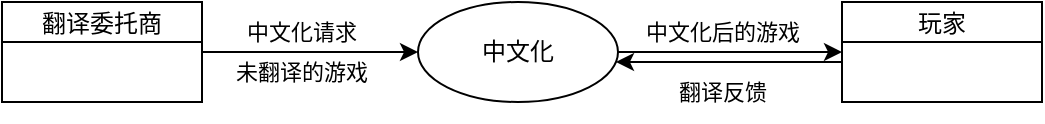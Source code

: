 <mxfile version="22.1.22" type="embed" pages="2">
  <diagram name="第 1 页" id="jV1YTC150RhrFMLJDcWB">
    <mxGraphModel dx="805" dy="753" grid="1" gridSize="10" guides="1" tooltips="1" connect="1" arrows="1" fold="1" page="1" pageScale="1" pageWidth="827" pageHeight="1169" math="0" shadow="0">
      <root>
        <mxCell id="0" />
        <mxCell id="1" parent="0" />
        <mxCell id="mOX0DmgIX76nbk4pJakD-7" style="edgeStyle=orthogonalEdgeStyle;rounded=0;orthogonalLoop=1;jettySize=auto;html=1;entryX=0;entryY=0.5;entryDx=0;entryDy=0;" parent="1" source="mOX0DmgIX76nbk4pJakD-2" target="mOX0DmgIX76nbk4pJakD-3" edge="1">
          <mxGeometry relative="1" as="geometry" />
        </mxCell>
        <mxCell id="mOX0DmgIX76nbk4pJakD-2" value="翻译委托商" style="swimlane;fontStyle=0;childLayout=stackLayout;horizontal=1;startSize=20;fillColor=#ffffff;horizontalStack=0;resizeParent=1;resizeParentMax=0;resizeLast=0;collapsible=0;marginBottom=0;swimlaneFillColor=#ffffff;" parent="1" vertex="1">
          <mxGeometry x="20" y="20" width="100" height="50" as="geometry" />
        </mxCell>
        <mxCell id="mOX0DmgIX76nbk4pJakD-8" style="edgeStyle=orthogonalEdgeStyle;rounded=0;orthogonalLoop=1;jettySize=auto;html=1;entryX=0;entryY=0.5;entryDx=0;entryDy=0;" parent="1" source="mOX0DmgIX76nbk4pJakD-3" target="mOX0DmgIX76nbk4pJakD-6" edge="1">
          <mxGeometry relative="1" as="geometry" />
        </mxCell>
        <mxCell id="mOX0DmgIX76nbk4pJakD-3" value="中文化" style="shape=ellipse;html=1;dashed=0;whiteSpace=wrap;perimeter=ellipsePerimeter;" parent="1" vertex="1">
          <mxGeometry x="228" y="20" width="100" height="50" as="geometry" />
        </mxCell>
        <mxCell id="mOX0DmgIX76nbk4pJakD-20" style="edgeStyle=orthogonalEdgeStyle;rounded=0;orthogonalLoop=1;jettySize=auto;html=1;exitX=0;exitY=0.5;exitDx=0;exitDy=0;" parent="1" source="mOX0DmgIX76nbk4pJakD-6" target="mOX0DmgIX76nbk4pJakD-3" edge="1">
          <mxGeometry relative="1" as="geometry">
            <Array as="points">
              <mxPoint x="440" y="50" />
            </Array>
          </mxGeometry>
        </mxCell>
        <mxCell id="mOX0DmgIX76nbk4pJakD-6" value="玩家" style="swimlane;fontStyle=0;childLayout=stackLayout;horizontal=1;startSize=20;fillColor=#ffffff;horizontalStack=0;resizeParent=1;resizeParentMax=0;resizeLast=0;collapsible=0;marginBottom=0;swimlaneFillColor=#ffffff;" parent="1" vertex="1">
          <mxGeometry x="440" y="20" width="100" height="50" as="geometry" />
        </mxCell>
        <mxCell id="mOX0DmgIX76nbk4pJakD-9" value="中文化请求" style="text;html=1;align=center;verticalAlign=middle;whiteSpace=wrap;rounded=0;fontFamily=Helvetica;fontSize=11;fontColor=default;labelBackgroundColor=default;" parent="1" vertex="1">
          <mxGeometry x="140.0" y="20" width="60" height="30" as="geometry" />
        </mxCell>
        <mxCell id="mOX0DmgIX76nbk4pJakD-10" value="未翻译的游戏" style="text;html=1;align=center;verticalAlign=middle;whiteSpace=wrap;rounded=0;fontFamily=Helvetica;fontSize=11;fontColor=default;labelBackgroundColor=default;" parent="1" vertex="1">
          <mxGeometry x="135" y="40" width="70" height="30" as="geometry" />
        </mxCell>
        <mxCell id="mOX0DmgIX76nbk4pJakD-11" value="中文化后的游戏" style="text;html=1;align=center;verticalAlign=middle;resizable=0;points=[];autosize=1;strokeColor=none;fillColor=none;fontFamily=Helvetica;fontSize=11;fontColor=default;labelBackgroundColor=default;" parent="1" vertex="1">
          <mxGeometry x="330" y="20" width="100" height="30" as="geometry" />
        </mxCell>
        <mxCell id="mOX0DmgIX76nbk4pJakD-21" value="翻译反馈" style="text;html=1;align=center;verticalAlign=middle;resizable=0;points=[];autosize=1;strokeColor=none;fillColor=none;fontFamily=Helvetica;fontSize=11;fontColor=default;labelBackgroundColor=default;" parent="1" vertex="1">
          <mxGeometry x="345" y="50" width="70" height="30" as="geometry" />
        </mxCell>
      </root>
    </mxGraphModel>
  </diagram>
  <diagram id="oeC1LXbl_0zArjabqjEF" name="Page-2">
    <mxGraphModel dx="805" dy="753" grid="1" gridSize="10" guides="1" tooltips="1" connect="1" arrows="1" fold="1" page="1" pageScale="1" pageWidth="850" pageHeight="1100" math="0" shadow="0">
      <root>
        <mxCell id="0" />
        <mxCell id="1" parent="0" />
        <mxCell id="ljJRai7rHnkuPCcLxWM4-1" style="edgeStyle=orthogonalEdgeStyle;rounded=0;orthogonalLoop=1;jettySize=auto;html=1;" parent="1" source="ljJRai7rHnkuPCcLxWM4-2" target="ljJRai7rHnkuPCcLxWM4-9" edge="1">
          <mxGeometry relative="1" as="geometry" />
        </mxCell>
        <mxCell id="ljJRai7rHnkuPCcLxWM4-2" value="提取文本" style="shape=ellipse;html=1;dashed=0;whiteSpace=wrap;perimeter=ellipsePerimeter;" parent="1" vertex="1">
          <mxGeometry x="240" y="100" width="100" height="50" as="geometry" />
        </mxCell>
        <mxCell id="ljJRai7rHnkuPCcLxWM4-3" style="edgeStyle=orthogonalEdgeStyle;rounded=0;orthogonalLoop=1;jettySize=auto;html=1;" parent="1" source="ljJRai7rHnkuPCcLxWM4-9" target="ljJRai7rHnkuPCcLxWM4-16" edge="1">
          <mxGeometry relative="1" as="geometry" />
        </mxCell>
        <mxCell id="ljJRai7rHnkuPCcLxWM4-4" style="rounded=0;orthogonalLoop=1;jettySize=auto;html=1;entryX=0;entryY=0.5;entryDx=0;entryDy=0;startArrow=classic;startFill=1;" parent="1" source="ljJRai7rHnkuPCcLxWM4-9" target="ljJRai7rHnkuPCcLxWM4-45" edge="1">
          <mxGeometry relative="1" as="geometry" />
        </mxCell>
        <mxCell id="ljJRai7rHnkuPCcLxWM4-5" style="rounded=0;orthogonalLoop=1;jettySize=auto;html=1;entryX=0;entryY=0.5;entryDx=0;entryDy=0;startArrow=block;startFill=1;" parent="1" source="ljJRai7rHnkuPCcLxWM4-9" target="ljJRai7rHnkuPCcLxWM4-27" edge="1">
          <mxGeometry relative="1" as="geometry" />
        </mxCell>
        <mxCell id="ljJRai7rHnkuPCcLxWM4-6" style="rounded=0;orthogonalLoop=1;jettySize=auto;html=1;entryX=0;entryY=0.5;entryDx=0;entryDy=0;endArrow=none;endFill=0;startArrow=classic;startFill=1;" parent="1" source="ljJRai7rHnkuPCcLxWM4-9" target="ljJRai7rHnkuPCcLxWM4-40" edge="1">
          <mxGeometry relative="1" as="geometry" />
        </mxCell>
        <mxCell id="ljJRai7rHnkuPCcLxWM4-7" style="rounded=0;orthogonalLoop=1;jettySize=auto;html=1;entryX=0;entryY=0.5;entryDx=0;entryDy=0;endArrow=none;endFill=0;startArrow=classic;startFill=1;" parent="1" source="ljJRai7rHnkuPCcLxWM4-9" target="ljJRai7rHnkuPCcLxWM4-41" edge="1">
          <mxGeometry relative="1" as="geometry" />
        </mxCell>
        <mxCell id="ljJRai7rHnkuPCcLxWM4-8" style="rounded=0;orthogonalLoop=1;jettySize=auto;html=1;entryX=0;entryY=0.5;entryDx=0;entryDy=0;startArrow=classic;startFill=1;endArrow=none;endFill=0;" parent="1" source="ljJRai7rHnkuPCcLxWM4-9" target="ljJRai7rHnkuPCcLxWM4-43" edge="1">
          <mxGeometry relative="1" as="geometry" />
        </mxCell>
        <mxCell id="ljJRai7rHnkuPCcLxWM4-9" value="翻译文本" style="shape=ellipse;html=1;dashed=0;whiteSpace=wrap;perimeter=ellipsePerimeter;" parent="1" vertex="1">
          <mxGeometry x="240" y="190" width="100" height="50" as="geometry" />
        </mxCell>
        <mxCell id="ljJRai7rHnkuPCcLxWM4-10" style="edgeStyle=orthogonalEdgeStyle;rounded=0;orthogonalLoop=1;jettySize=auto;html=1;exitX=0.5;exitY=1;exitDx=0;exitDy=0;" parent="1" source="ljJRai7rHnkuPCcLxWM4-16" target="ljJRai7rHnkuPCcLxWM4-19" edge="1">
          <mxGeometry relative="1" as="geometry" />
        </mxCell>
        <mxCell id="ljJRai7rHnkuPCcLxWM4-11" style="rounded=0;orthogonalLoop=1;jettySize=auto;html=1;entryX=0;entryY=0.5;entryDx=0;entryDy=0;startArrow=classic;startFill=1;" parent="1" source="ljJRai7rHnkuPCcLxWM4-16" target="ljJRai7rHnkuPCcLxWM4-45" edge="1">
          <mxGeometry relative="1" as="geometry" />
        </mxCell>
        <mxCell id="ljJRai7rHnkuPCcLxWM4-12" style="rounded=0;orthogonalLoop=1;jettySize=auto;html=1;entryX=0;entryY=0.5;entryDx=0;entryDy=0;startArrow=classic;startFill=1;" parent="1" source="ljJRai7rHnkuPCcLxWM4-16" target="ljJRai7rHnkuPCcLxWM4-27" edge="1">
          <mxGeometry relative="1" as="geometry" />
        </mxCell>
        <mxCell id="ljJRai7rHnkuPCcLxWM4-13" style="rounded=0;orthogonalLoop=1;jettySize=auto;html=1;entryX=0;entryY=0.5;entryDx=0;entryDy=0;endArrow=none;endFill=0;startArrow=classic;startFill=1;" parent="1" source="ljJRai7rHnkuPCcLxWM4-16" target="ljJRai7rHnkuPCcLxWM4-40" edge="1">
          <mxGeometry relative="1" as="geometry" />
        </mxCell>
        <mxCell id="ljJRai7rHnkuPCcLxWM4-14" style="rounded=0;orthogonalLoop=1;jettySize=auto;html=1;entryX=0;entryY=0.5;entryDx=0;entryDy=0;endArrow=none;endFill=0;startArrow=classic;startFill=1;" parent="1" source="ljJRai7rHnkuPCcLxWM4-16" target="ljJRai7rHnkuPCcLxWM4-41" edge="1">
          <mxGeometry relative="1" as="geometry" />
        </mxCell>
        <mxCell id="ljJRai7rHnkuPCcLxWM4-15" style="rounded=0;orthogonalLoop=1;jettySize=auto;html=1;entryX=0;entryY=0.5;entryDx=0;entryDy=0;endArrow=none;endFill=0;startArrow=classic;startFill=1;" parent="1" source="ljJRai7rHnkuPCcLxWM4-16" target="ljJRai7rHnkuPCcLxWM4-43" edge="1">
          <mxGeometry relative="1" as="geometry" />
        </mxCell>
        <mxCell id="ljJRai7rHnkuPCcLxWM4-16" value="校对翻译" style="shape=ellipse;html=1;dashed=0;whiteSpace=wrap;perimeter=ellipsePerimeter;" parent="1" vertex="1">
          <mxGeometry x="240" y="280" width="100" height="50" as="geometry" />
        </mxCell>
        <mxCell id="ljJRai7rHnkuPCcLxWM4-17" style="edgeStyle=orthogonalEdgeStyle;rounded=0;orthogonalLoop=1;jettySize=auto;html=1;entryX=0.5;entryY=0;entryDx=0;entryDy=0;" parent="1" source="ljJRai7rHnkuPCcLxWM4-19" target="ljJRai7rHnkuPCcLxWM4-21" edge="1">
          <mxGeometry relative="1" as="geometry" />
        </mxCell>
        <mxCell id="ljJRai7rHnkuPCcLxWM4-18" style="edgeStyle=orthogonalEdgeStyle;rounded=0;orthogonalLoop=1;jettySize=auto;html=1;entryX=0;entryY=0.5;entryDx=0;entryDy=0;startArrow=classic;startFill=1;" parent="1" source="ljJRai7rHnkuPCcLxWM4-19" target="ljJRai7rHnkuPCcLxWM4-46" edge="1">
          <mxGeometry relative="1" as="geometry" />
        </mxCell>
        <mxCell id="ljJRai7rHnkuPCcLxWM4-19" value="打包游戏" style="shape=ellipse;html=1;dashed=0;whiteSpace=wrap;perimeter=ellipsePerimeter;" parent="1" vertex="1">
          <mxGeometry x="240" y="370" width="100" height="50" as="geometry" />
        </mxCell>
        <mxCell id="ljJRai7rHnkuPCcLxWM4-20" style="edgeStyle=orthogonalEdgeStyle;rounded=0;orthogonalLoop=1;jettySize=auto;html=1;entryX=0;entryY=0.5;entryDx=0;entryDy=0;" parent="1" source="ljJRai7rHnkuPCcLxWM4-21" target="ljJRai7rHnkuPCcLxWM4-26" edge="1">
          <mxGeometry relative="1" as="geometry" />
        </mxCell>
        <mxCell id="ljJRai7rHnkuPCcLxWM4-21" value="发布游戏" style="shape=ellipse;html=1;dashed=0;whiteSpace=wrap;perimeter=ellipsePerimeter;" parent="1" vertex="1">
          <mxGeometry x="240" y="460" width="100" height="50" as="geometry" />
        </mxCell>
        <mxCell id="ljJRai7rHnkuPCcLxWM4-22" style="rounded=0;orthogonalLoop=1;jettySize=auto;html=1;entryX=0;entryY=0.5;entryDx=0;entryDy=0;" parent="1" source="ljJRai7rHnkuPCcLxWM4-24" target="ljJRai7rHnkuPCcLxWM4-32" edge="1">
          <mxGeometry relative="1" as="geometry" />
        </mxCell>
        <mxCell id="ljJRai7rHnkuPCcLxWM4-23" style="rounded=0;orthogonalLoop=1;jettySize=auto;html=1;entryX=0;entryY=0.5;entryDx=0;entryDy=0;" parent="1" source="ljJRai7rHnkuPCcLxWM4-24" target="ljJRai7rHnkuPCcLxWM4-2" edge="1">
          <mxGeometry relative="1" as="geometry" />
        </mxCell>
        <mxCell id="ljJRai7rHnkuPCcLxWM4-24" value="翻译委托商" style="swimlane;fontStyle=0;childLayout=stackLayout;horizontal=1;startSize=20;fillColor=#ffffff;horizontalStack=0;resizeParent=1;resizeParentMax=0;resizeLast=0;collapsible=0;marginBottom=0;swimlaneFillColor=#ffffff;" parent="1" vertex="1">
          <mxGeometry x="10" y="10" width="100" height="50" as="geometry" />
        </mxCell>
        <mxCell id="ljJRai7rHnkuPCcLxWM4-25" style="rounded=0;orthogonalLoop=1;jettySize=auto;html=1;" parent="1" source="ljJRai7rHnkuPCcLxWM4-26" target="ljJRai7rHnkuPCcLxWM4-39" edge="1">
          <mxGeometry relative="1" as="geometry" />
        </mxCell>
        <mxCell id="ljJRai7rHnkuPCcLxWM4-26" value="玩家" style="swimlane;fontStyle=0;childLayout=stackLayout;horizontal=1;startSize=20;fillColor=#ffffff;horizontalStack=0;resizeParent=1;resizeParentMax=0;resizeLast=0;collapsible=0;marginBottom=0;swimlaneFillColor=#ffffff;" parent="1" vertex="1">
          <mxGeometry x="480" y="460" width="100" height="50" as="geometry" />
        </mxCell>
        <mxCell id="ljJRai7rHnkuPCcLxWM4-27" value="词汇表" style="html=1;dashed=0;whiteSpace=wrap;shape=partialRectangle;right=0;" parent="1" vertex="1">
          <mxGeometry x="570" y="60" width="100" height="30" as="geometry" />
        </mxCell>
        <mxCell id="ljJRai7rHnkuPCcLxWM4-28" style="edgeStyle=orthogonalEdgeStyle;rounded=0;orthogonalLoop=1;jettySize=auto;html=1;exitX=0.5;exitY=1;exitDx=0;exitDy=0;" parent="1" source="ljJRai7rHnkuPCcLxWM4-32" target="ljJRai7rHnkuPCcLxWM4-2" edge="1">
          <mxGeometry relative="1" as="geometry" />
        </mxCell>
        <mxCell id="ljJRai7rHnkuPCcLxWM4-29" style="rounded=0;orthogonalLoop=1;jettySize=auto;html=1;entryX=0;entryY=0.5;entryDx=0;entryDy=0;startArrow=classic;startFill=1;" parent="1" source="ljJRai7rHnkuPCcLxWM4-32" target="ljJRai7rHnkuPCcLxWM4-27" edge="1">
          <mxGeometry relative="1" as="geometry" />
        </mxCell>
        <mxCell id="ljJRai7rHnkuPCcLxWM4-30" style="rounded=0;orthogonalLoop=1;jettySize=auto;html=1;entryX=0;entryY=0.5;entryDx=0;entryDy=0;startArrow=classic;startFill=1;" parent="1" source="ljJRai7rHnkuPCcLxWM4-32" target="ljJRai7rHnkuPCcLxWM4-40" edge="1">
          <mxGeometry relative="1" as="geometry" />
        </mxCell>
        <mxCell id="ljJRai7rHnkuPCcLxWM4-31" style="rounded=0;orthogonalLoop=1;jettySize=auto;html=1;entryX=0;entryY=0.5;entryDx=0;entryDy=0;startArrow=classic;startFill=1;" parent="1" source="ljJRai7rHnkuPCcLxWM4-32" target="ljJRai7rHnkuPCcLxWM4-41" edge="1">
          <mxGeometry relative="1" as="geometry" />
        </mxCell>
        <mxCell id="ljJRai7rHnkuPCcLxWM4-32" value="准备翻译" style="shape=ellipse;html=1;dashed=0;whiteSpace=wrap;perimeter=ellipsePerimeter;" parent="1" vertex="1">
          <mxGeometry x="240" y="10" width="100" height="50" as="geometry" />
        </mxCell>
        <mxCell id="ljJRai7rHnkuPCcLxWM4-33" value="翻译计划书" style="text;html=1;align=center;verticalAlign=middle;whiteSpace=wrap;rounded=0;fontFamily=Helvetica;fontSize=11;fontColor=default;labelBackgroundColor=default;" parent="1" vertex="1">
          <mxGeometry x="290.0" y="60" width="60" height="30" as="geometry" />
        </mxCell>
        <mxCell id="ljJRai7rHnkuPCcLxWM4-34" value="提取后的文本" style="text;html=1;align=center;verticalAlign=middle;whiteSpace=wrap;rounded=0;fontFamily=Helvetica;fontSize=11;fontColor=default;labelBackgroundColor=default;" parent="1" vertex="1">
          <mxGeometry x="290" y="150" width="70" height="30" as="geometry" />
        </mxCell>
        <mxCell id="ljJRai7rHnkuPCcLxWM4-35" value="翻译后的文本" style="text;html=1;align=center;verticalAlign=middle;whiteSpace=wrap;rounded=0;fontFamily=Helvetica;fontSize=11;fontColor=default;labelBackgroundColor=default;" parent="1" vertex="1">
          <mxGeometry x="289" y="240" width="75" height="30" as="geometry" />
        </mxCell>
        <mxCell id="ljJRai7rHnkuPCcLxWM4-36" value="校对后的文本" style="text;html=1;align=center;verticalAlign=middle;whiteSpace=wrap;rounded=0;fontFamily=Helvetica;fontSize=11;fontColor=default;labelBackgroundColor=default;" parent="1" vertex="1">
          <mxGeometry x="290" y="330" width="70" height="30" as="geometry" />
        </mxCell>
        <mxCell id="ljJRai7rHnkuPCcLxWM4-37" value="翻译后的游戏" style="text;html=1;align=center;verticalAlign=middle;whiteSpace=wrap;rounded=0;fontFamily=Helvetica;fontSize=11;fontColor=default;labelBackgroundColor=default;" parent="1" vertex="1">
          <mxGeometry x="290" y="420" width="70" height="30" as="geometry" />
        </mxCell>
        <mxCell id="ljJRai7rHnkuPCcLxWM4-38" style="rounded=0;orthogonalLoop=1;jettySize=auto;html=1;entryX=0.5;entryY=1;entryDx=0;entryDy=0;" parent="1" source="ljJRai7rHnkuPCcLxWM4-39" target="ljJRai7rHnkuPCcLxWM4-43" edge="1">
          <mxGeometry relative="1" as="geometry" />
        </mxCell>
        <mxCell id="ljJRai7rHnkuPCcLxWM4-39" value="汇总反馈" style="shape=ellipse;html=1;dashed=0;whiteSpace=wrap;perimeter=ellipsePerimeter;" parent="1" vertex="1">
          <mxGeometry x="570" y="295" width="100" height="50" as="geometry" />
        </mxCell>
        <mxCell id="ljJRai7rHnkuPCcLxWM4-40" value="翻译标准" style="html=1;dashed=0;whiteSpace=wrap;shape=partialRectangle;right=0;" parent="1" vertex="1">
          <mxGeometry x="570" y="100" width="100" height="30" as="geometry" />
        </mxCell>
        <mxCell id="ljJRai7rHnkuPCcLxWM4-41" value="文化研究报告" style="html=1;dashed=0;whiteSpace=wrap;shape=partialRectangle;right=0;" parent="1" vertex="1">
          <mxGeometry x="570" y="140" width="100" height="30" as="geometry" />
        </mxCell>
        <mxCell id="ljJRai7rHnkuPCcLxWM4-42" value="发布的游戏" style="text;html=1;align=center;verticalAlign=middle;whiteSpace=wrap;rounded=0;fontFamily=Helvetica;fontSize=11;fontColor=default;labelBackgroundColor=default;" parent="1" vertex="1">
          <mxGeometry x="370.0" y="460" width="60" height="30" as="geometry" />
        </mxCell>
        <mxCell id="ljJRai7rHnkuPCcLxWM4-43" value="翻译反馈汇总" style="html=1;dashed=0;whiteSpace=wrap;shape=partialRectangle;right=0;" parent="1" vertex="1">
          <mxGeometry x="570" y="180" width="100" height="30" as="geometry" />
        </mxCell>
        <mxCell id="ljJRai7rHnkuPCcLxWM4-44" style="edgeStyle=orthogonalEdgeStyle;rounded=0;orthogonalLoop=1;jettySize=auto;html=1;entryX=1;entryY=0.5;entryDx=0;entryDy=0;startArrow=classic;startFill=1;" parent="1" source="ljJRai7rHnkuPCcLxWM4-45" target="ljJRai7rHnkuPCcLxWM4-32" edge="1">
          <mxGeometry relative="1" as="geometry" />
        </mxCell>
        <mxCell id="ljJRai7rHnkuPCcLxWM4-45" value="语料库" style="html=1;dashed=0;whiteSpace=wrap;shape=partialRectangle;right=0;" parent="1" vertex="1">
          <mxGeometry x="570" y="20" width="100" height="30" as="geometry" />
        </mxCell>
        <mxCell id="ljJRai7rHnkuPCcLxWM4-46" value="版本归档" style="html=1;dashed=0;whiteSpace=wrap;shape=partialRectangle;right=0;" parent="1" vertex="1">
          <mxGeometry x="400" y="380" width="100" height="30" as="geometry" />
        </mxCell>
        <mxCell id="ljJRai7rHnkuPCcLxWM4-47" value="中文化请求" style="text;html=1;align=center;verticalAlign=middle;whiteSpace=wrap;rounded=0;fontFamily=Helvetica;fontSize=11;fontColor=default;labelBackgroundColor=default;" parent="1" vertex="1">
          <mxGeometry x="140.0" y="10" width="60" height="30" as="geometry" />
        </mxCell>
        <mxCell id="ljJRai7rHnkuPCcLxWM4-48" value="未翻译的游戏" style="text;html=1;align=center;verticalAlign=middle;whiteSpace=wrap;rounded=0;fontFamily=Helvetica;fontSize=11;fontColor=default;labelBackgroundColor=default;" parent="1" vertex="1">
          <mxGeometry x="178" y="70" width="75" height="30" as="geometry" />
        </mxCell>
        <mxCell id="ljJRai7rHnkuPCcLxWM4-49" value="翻译反馈" style="text;html=1;align=center;verticalAlign=middle;whiteSpace=wrap;rounded=0;fontFamily=Helvetica;fontSize=11;fontColor=default;labelBackgroundColor=default;" parent="1" vertex="1">
          <mxGeometry x="570.0" y="400" width="60" height="30" as="geometry" />
        </mxCell>
      </root>
    </mxGraphModel>
  </diagram>
</mxfile>
